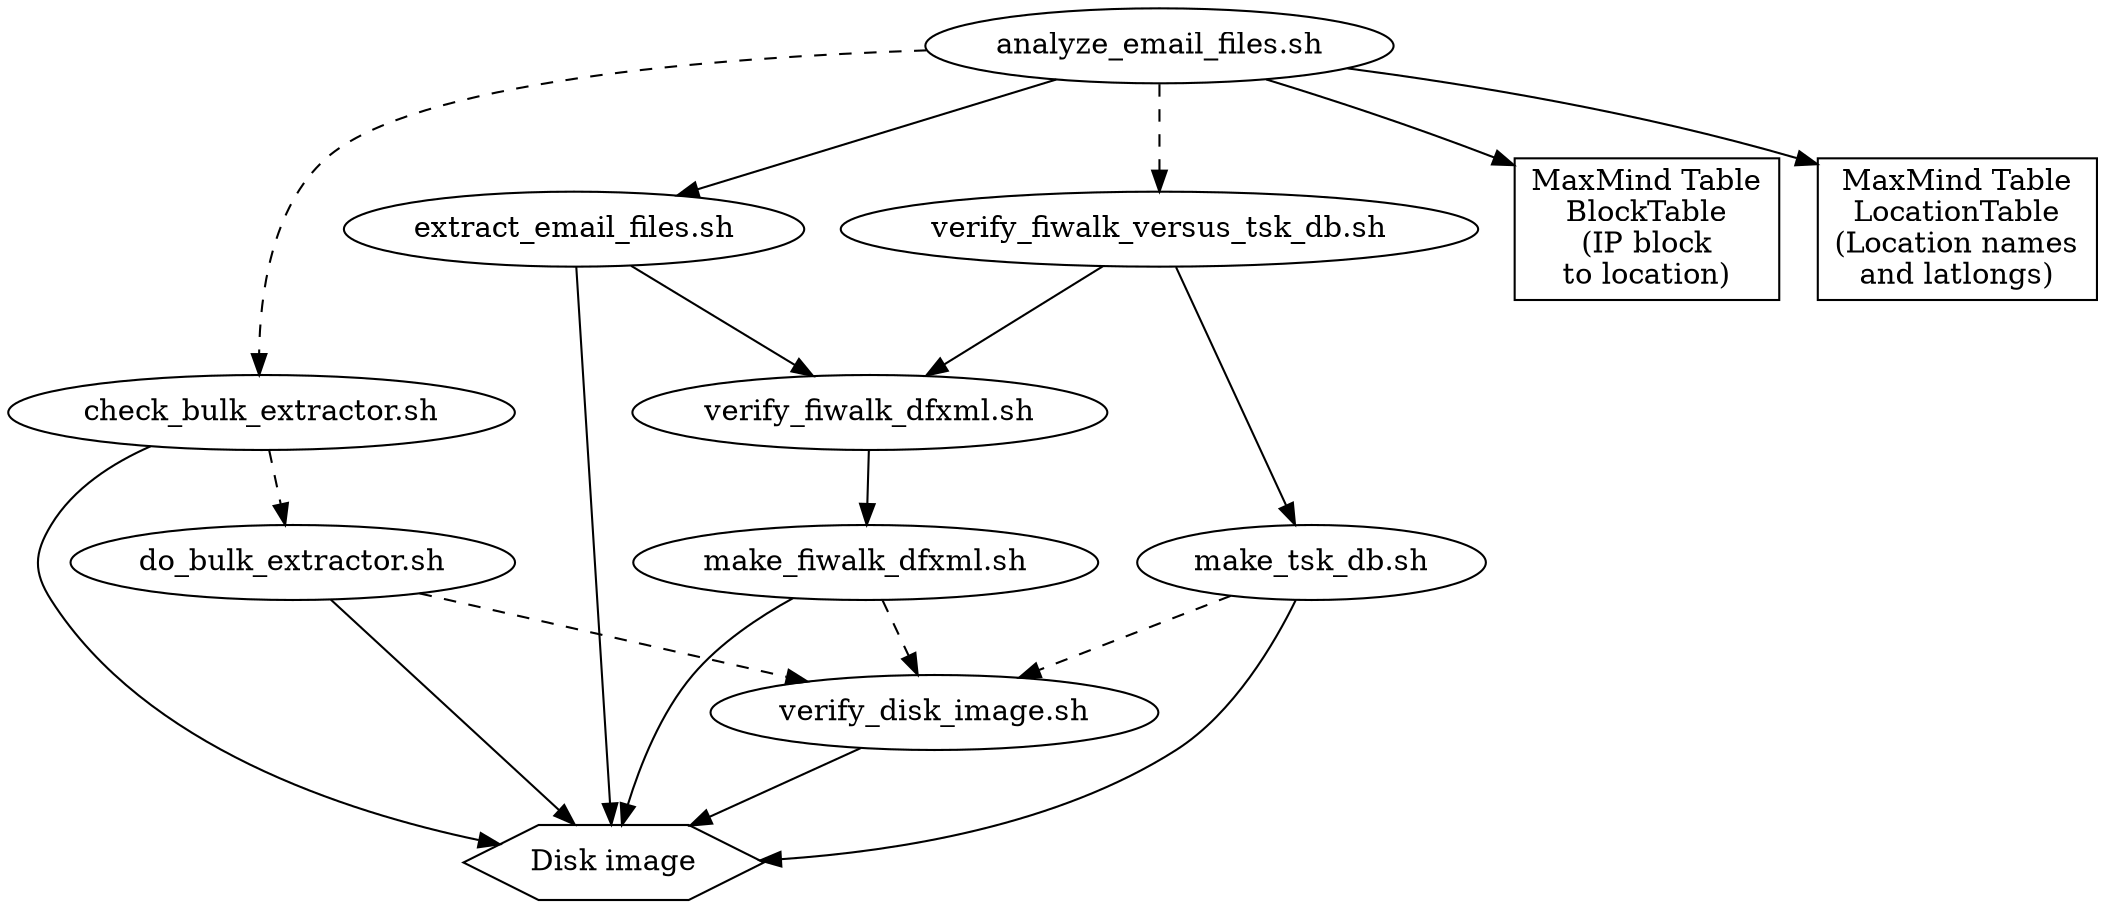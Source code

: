 //Dependency graph of geoproc's Makefile
digraph "geoproc.makefile"
{
	analyze_email_files_sh [label="analyze_email_files.sh"];
	analyze_email_files_sh -> check_bulk_extractor_sh [style=dashed];
	analyze_email_files_sh -> extract_email_files_sh;
	analyze_email_files_sh -> maxmind_blocktable;
	analyze_email_files_sh -> maxmind_locationtable;
	analyze_email_files_sh -> verify_fiwalk_versus_tsk_db_sh [style=dashed];

	check_bulk_extractor_sh [label="check_bulk_extractor.sh"];
	check_bulk_extractor_sh -> diskimage;
	check_bulk_extractor_sh -> do_bulk_extractor_sh [style=dashed];

	diskimage [label="Disk image" shape="hexagon"];

	do_bulk_extractor_sh [label="do_bulk_extractor.sh"];
	do_bulk_extractor_sh -> diskimage;
	do_bulk_extractor_sh -> verify_disk_image_sh [style=dashed];

	extract_email_files_sh [label="extract_email_files.sh"];
	extract_email_files_sh -> diskimage;
	extract_email_files_sh -> verify_fiwalk_dfxml_sh;

	make_fiwalk_dfxml_sh [label="make_fiwalk_dfxml.sh"];
	make_fiwalk_dfxml_sh -> diskimage;
	make_fiwalk_dfxml_sh -> verify_disk_image_sh [style=dashed];

	make_tsk_db_sh [label="make_tsk_db.sh"];
	make_tsk_db_sh -> diskimage;
	make_tsk_db_sh -> verify_disk_image_sh [style=dashed];

	maxmind_blocktable [label="MaxMind Table\nBlockTable\n(IP block\nto location)" shape="rectangle"];

	maxmind_locationtable [label="MaxMind Table\nLocationTable\n(Location names\nand latlongs)" shape="rectangle"];

	verify_disk_image_sh [label="verify_disk_image.sh"];
	verify_disk_image_sh -> diskimage;

	verify_fiwalk_dfxml_sh [label="verify_fiwalk_dfxml.sh"];
	verify_fiwalk_dfxml_sh -> make_fiwalk_dfxml_sh;

	verify_fiwalk_versus_tsk_db_sh [label="verify_fiwalk_versus_tsk_db.sh"];
	verify_fiwalk_versus_tsk_db_sh -> make_tsk_db_sh;
	verify_fiwalk_versus_tsk_db_sh -> verify_fiwalk_dfxml_sh;
}
